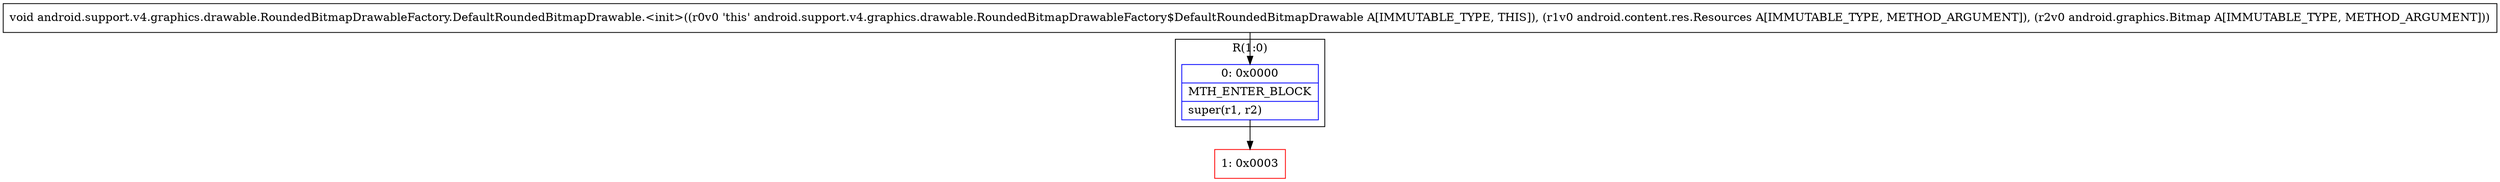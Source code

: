 digraph "CFG forandroid.support.v4.graphics.drawable.RoundedBitmapDrawableFactory.DefaultRoundedBitmapDrawable.\<init\>(Landroid\/content\/res\/Resources;Landroid\/graphics\/Bitmap;)V" {
subgraph cluster_Region_1505684362 {
label = "R(1:0)";
node [shape=record,color=blue];
Node_0 [shape=record,label="{0\:\ 0x0000|MTH_ENTER_BLOCK\l|super(r1, r2)\l}"];
}
Node_1 [shape=record,color=red,label="{1\:\ 0x0003}"];
MethodNode[shape=record,label="{void android.support.v4.graphics.drawable.RoundedBitmapDrawableFactory.DefaultRoundedBitmapDrawable.\<init\>((r0v0 'this' android.support.v4.graphics.drawable.RoundedBitmapDrawableFactory$DefaultRoundedBitmapDrawable A[IMMUTABLE_TYPE, THIS]), (r1v0 android.content.res.Resources A[IMMUTABLE_TYPE, METHOD_ARGUMENT]), (r2v0 android.graphics.Bitmap A[IMMUTABLE_TYPE, METHOD_ARGUMENT])) }"];
MethodNode -> Node_0;
Node_0 -> Node_1;
}

